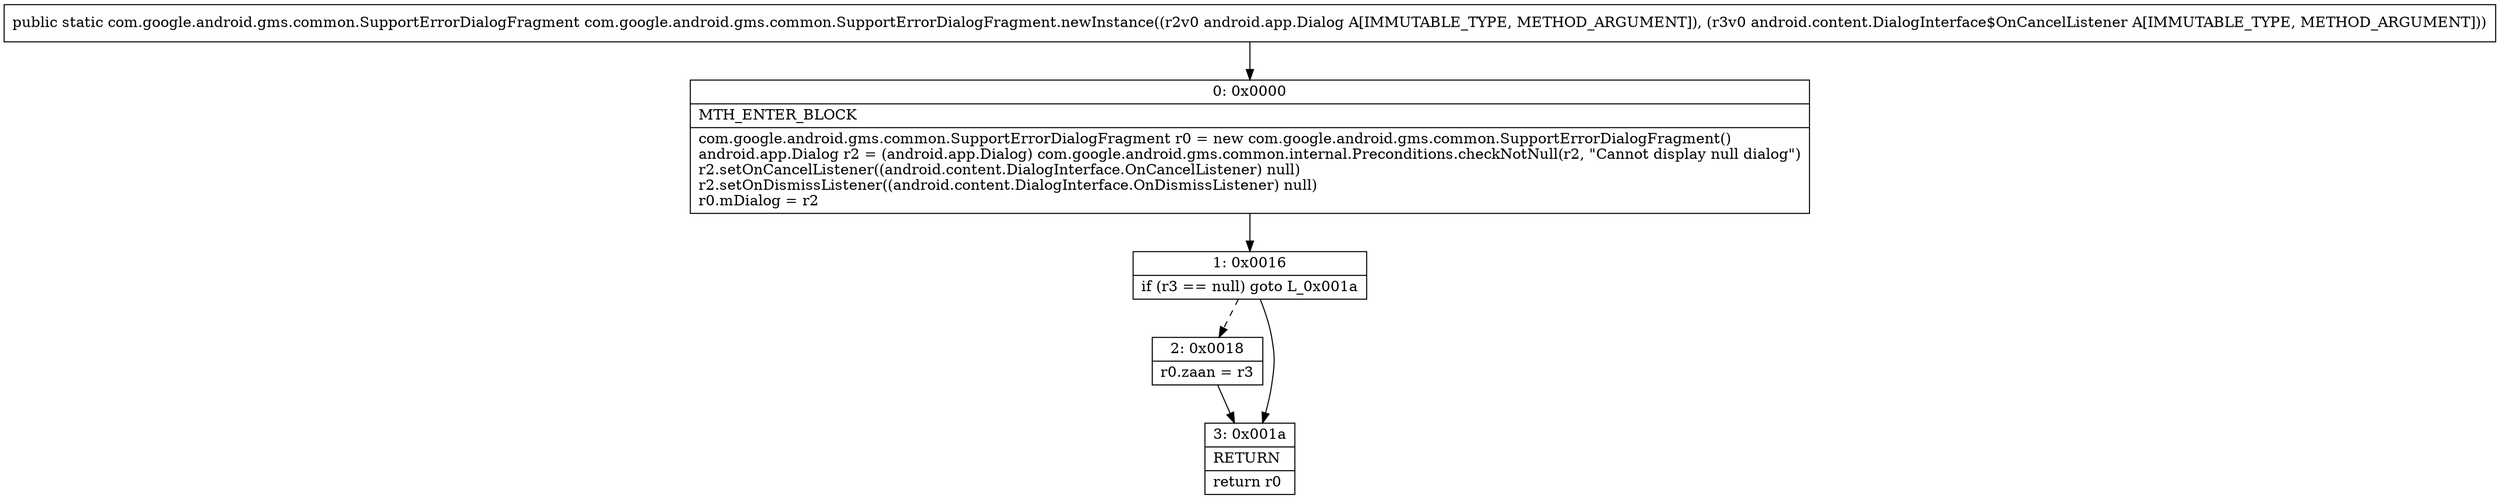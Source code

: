 digraph "CFG forcom.google.android.gms.common.SupportErrorDialogFragment.newInstance(Landroid\/app\/Dialog;Landroid\/content\/DialogInterface$OnCancelListener;)Lcom\/google\/android\/gms\/common\/SupportErrorDialogFragment;" {
Node_0 [shape=record,label="{0\:\ 0x0000|MTH_ENTER_BLOCK\l|com.google.android.gms.common.SupportErrorDialogFragment r0 = new com.google.android.gms.common.SupportErrorDialogFragment()\landroid.app.Dialog r2 = (android.app.Dialog) com.google.android.gms.common.internal.Preconditions.checkNotNull(r2, \"Cannot display null dialog\")\lr2.setOnCancelListener((android.content.DialogInterface.OnCancelListener) null)\lr2.setOnDismissListener((android.content.DialogInterface.OnDismissListener) null)\lr0.mDialog = r2\l}"];
Node_1 [shape=record,label="{1\:\ 0x0016|if (r3 == null) goto L_0x001a\l}"];
Node_2 [shape=record,label="{2\:\ 0x0018|r0.zaan = r3\l}"];
Node_3 [shape=record,label="{3\:\ 0x001a|RETURN\l|return r0\l}"];
MethodNode[shape=record,label="{public static com.google.android.gms.common.SupportErrorDialogFragment com.google.android.gms.common.SupportErrorDialogFragment.newInstance((r2v0 android.app.Dialog A[IMMUTABLE_TYPE, METHOD_ARGUMENT]), (r3v0 android.content.DialogInterface$OnCancelListener A[IMMUTABLE_TYPE, METHOD_ARGUMENT])) }"];
MethodNode -> Node_0;
Node_0 -> Node_1;
Node_1 -> Node_2[style=dashed];
Node_1 -> Node_3;
Node_2 -> Node_3;
}

